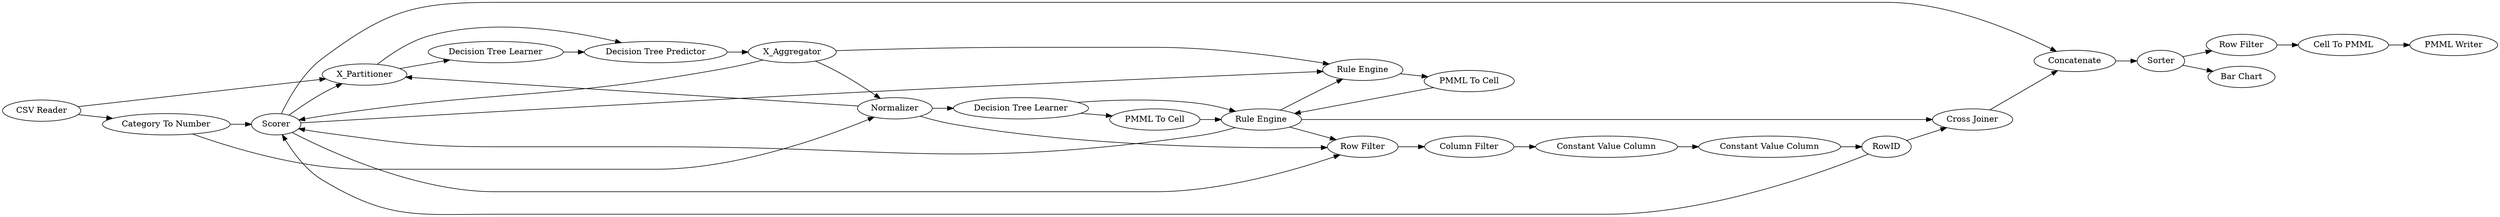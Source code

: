 digraph {
	60 -> 53
	40 -> 2
	34 -> 35
	28 -> 34
	7 -> 40
	39 -> 2
	58 -> 40
	34 -> 38
	1 -> 58
	293 -> 39
	9 -> 294
	31 -> 32
	39 -> 35
	7 -> 35
	1 -> 2
	53 -> 62
	34 -> 9
	290 -> 292
	33 -> 34
	32 -> 7
	33 -> 28
	53 -> 59
	34 -> 39
	62 -> 54
	35 -> 22
	40 -> 9
	22 -> 34
	39 -> 9
	40 -> 33
	54 -> 61
	39 -> 60
	7 -> 39
	58 -> 39
	38 -> 60
	294 -> 290
	2 -> 32
	292 -> 293
	293 -> 38
	2 -> 31
	292 [label="Constant Value Column"]
	7 [label=X_Aggregator]
	9 [label="Row Filter"]
	58 [label="Category To Number"]
	290 [label="Constant Value Column"]
	31 [label="Decision Tree Learner"]
	54 [label="Cell To PMML"]
	59 [label="Bar Chart"]
	1 [label="CSV Reader"]
	294 [label="Column Filter"]
	22 [label="PMML To Cell"]
	53 [label=Sorter]
	28 [label="PMML To Cell"]
	293 [label=RowID]
	61 [label="PMML Writer"]
	38 [label="Cross Joiner"]
	60 [label=Concatenate]
	35 [label="Rule Engine"]
	34 [label="Rule Engine"]
	62 [label="Row Filter"]
	40 [label=Normalizer]
	39 [label=Scorer]
	33 [label="Decision Tree Learner"]
	32 [label="Decision Tree Predictor"]
	2 [label=X_Partitioner]
	rankdir=LR
}
